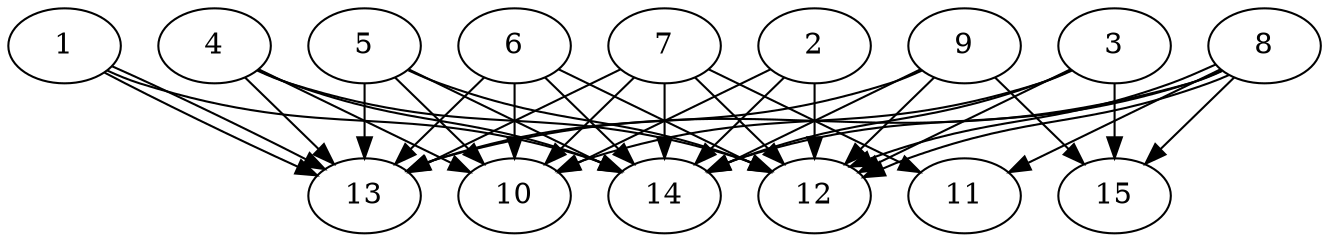 // DAG automatically generated by daggen at Thu Oct  3 13:59:26 2019
// ./daggen --dot -n 15 --ccr 0.4 --fat 0.9 --regular 0.7 --density 0.9 --mindata 5242880 --maxdata 52428800 
digraph G {
  1 [size="70958080", alpha="0.13", expect_size="28383232"] 
  1 -> 13 [size ="28383232"]
  1 -> 13 [size ="28383232"]
  1 -> 14 [size ="28383232"]
  2 [size="98931200", alpha="0.18", expect_size="39572480"] 
  2 -> 10 [size ="39572480"]
  2 -> 12 [size ="39572480"]
  2 -> 14 [size ="39572480"]
  3 [size="41920000", alpha="0.10", expect_size="16768000"] 
  3 -> 10 [size ="16768000"]
  3 -> 12 [size ="16768000"]
  3 -> 14 [size ="16768000"]
  3 -> 15 [size ="16768000"]
  4 [size="71820800", alpha="0.06", expect_size="28728320"] 
  4 -> 10 [size ="28728320"]
  4 -> 12 [size ="28728320"]
  4 -> 13 [size ="28728320"]
  4 -> 14 [size ="28728320"]
  5 [size="55306240", alpha="0.00", expect_size="22122496"] 
  5 -> 10 [size ="22122496"]
  5 -> 12 [size ="22122496"]
  5 -> 13 [size ="22122496"]
  5 -> 14 [size ="22122496"]
  6 [size="51210240", alpha="0.06", expect_size="20484096"] 
  6 -> 10 [size ="20484096"]
  6 -> 12 [size ="20484096"]
  6 -> 13 [size ="20484096"]
  6 -> 14 [size ="20484096"]
  7 [size="21854720", alpha="0.09", expect_size="8741888"] 
  7 -> 10 [size ="8741888"]
  7 -> 11 [size ="8741888"]
  7 -> 12 [size ="8741888"]
  7 -> 13 [size ="8741888"]
  7 -> 14 [size ="8741888"]
  8 [size="88691200", alpha="0.11", expect_size="35476480"] 
  8 -> 11 [size ="35476480"]
  8 -> 12 [size ="35476480"]
  8 -> 12 [size ="35476480"]
  8 -> 13 [size ="35476480"]
  8 -> 14 [size ="35476480"]
  8 -> 15 [size ="35476480"]
  9 [size="90762240", alpha="0.08", expect_size="36304896"] 
  9 -> 12 [size ="36304896"]
  9 -> 13 [size ="36304896"]
  9 -> 14 [size ="36304896"]
  9 -> 15 [size ="36304896"]
  10 [size="38402560", alpha="0.13", expect_size="15361024"] 
  11 [size="72522240", alpha="0.10", expect_size="29008896"] 
  12 [size="28725760", alpha="0.20", expect_size="11490304"] 
  13 [size="15255040", alpha="0.00", expect_size="6102016"] 
  14 [size="74403840", alpha="0.13", expect_size="29761536"] 
  15 [size="109821440", alpha="0.18", expect_size="43928576"] 
}
